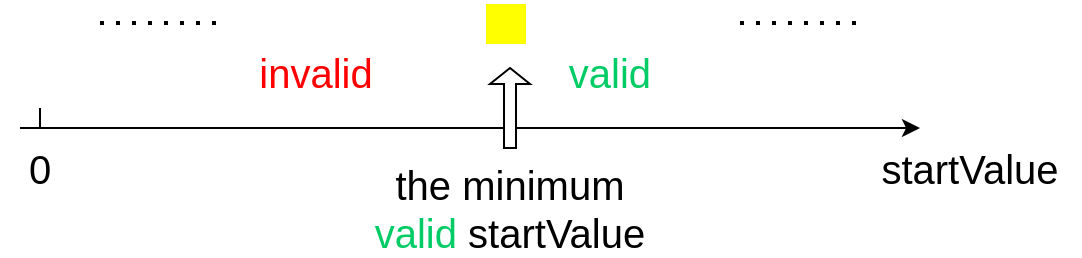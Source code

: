 <mxfile version="15.4.1" type="github">
  <diagram id="AEQYp4O1t-IQ-jwBRmct" name="Page-1">
    <mxGraphModel dx="1038" dy="579" grid="1" gridSize="10" guides="1" tooltips="1" connect="1" arrows="1" fold="1" page="1" pageScale="1" pageWidth="850" pageHeight="1100" math="0" shadow="0">
      <root>
        <mxCell id="0" />
        <mxCell id="1" parent="0" />
        <mxCell id="IQzbp1bgOjGsrtWS4UyJ-2" value="" style="endArrow=classic;html=1;fontColor=#FF0000;rounded=0;jumpStyle=none;startArrow=none;" parent="1" edge="1">
          <mxGeometry width="50" height="50" relative="1" as="geometry">
            <mxPoint x="270" y="360" as="sourcePoint" />
            <mxPoint x="500" y="360" as="targetPoint" />
          </mxGeometry>
        </mxCell>
        <mxCell id="IQzbp1bgOjGsrtWS4UyJ-3" value="" style="shape=image;html=1;verticalAlign=top;verticalLabelPosition=bottom;labelBackgroundColor=#ffffff;imageAspect=0;aspect=fixed;image=https://cdn1.iconfinder.com/data/icons/silk2/cross.png;sketch=0;fontColor=#FF0000;" parent="1" vertex="1">
          <mxGeometry x="160" y="300" width="16" height="16" as="geometry" />
        </mxCell>
        <mxCell id="IQzbp1bgOjGsrtWS4UyJ-5" value="" style="shape=image;html=1;verticalAlign=top;verticalLabelPosition=bottom;labelBackgroundColor=#ffffff;imageAspect=0;aspect=fixed;image=https://cdn1.iconfinder.com/data/icons/silk2/cross.png;sketch=0;fontColor=#FF0000;" parent="1" vertex="1">
          <mxGeometry x="190" y="300" width="16" height="16" as="geometry" />
        </mxCell>
        <mxCell id="IQzbp1bgOjGsrtWS4UyJ-6" value="" style="shape=image;html=1;verticalAlign=top;verticalLabelPosition=bottom;labelBackgroundColor=#ffffff;imageAspect=0;aspect=fixed;image=https://cdn1.iconfinder.com/data/icons/silk2/cross.png;sketch=0;fontColor=#FF0000;" parent="1" vertex="1">
          <mxGeometry x="220" y="300" width="16" height="16" as="geometry" />
        </mxCell>
        <mxCell id="IQzbp1bgOjGsrtWS4UyJ-7" value="" style="shape=image;html=1;verticalAlign=top;verticalLabelPosition=bottom;labelBackgroundColor=#ffffff;imageAspect=0;aspect=fixed;image=https://cdn1.iconfinder.com/data/icons/silk2/cross.png;sketch=0;fontColor=#FF0000;" parent="1" vertex="1">
          <mxGeometry x="250" y="300" width="16" height="16" as="geometry" />
        </mxCell>
        <mxCell id="IQzbp1bgOjGsrtWS4UyJ-8" value="" style="shape=image;html=1;verticalAlign=top;verticalLabelPosition=bottom;labelBackgroundColor=#ffffff;imageAspect=0;aspect=fixed;image=https://cdn3.iconfinder.com/data/icons/flat-actions-icons-9/512/Tick_Mark-128.png;sketch=0;fontColor=#FF0000;imageBackground=#FFFF00;" parent="1" vertex="1">
          <mxGeometry x="283" y="298" width="20" height="20" as="geometry" />
        </mxCell>
        <mxCell id="IQzbp1bgOjGsrtWS4UyJ-9" value="" style="shape=image;html=1;verticalAlign=top;verticalLabelPosition=bottom;labelBackgroundColor=#ffffff;imageAspect=0;aspect=fixed;image=https://cdn3.iconfinder.com/data/icons/flat-actions-icons-9/512/Tick_Mark-128.png;sketch=0;fontColor=#FF0000;" parent="1" vertex="1">
          <mxGeometry x="313" y="298" width="20" height="20" as="geometry" />
        </mxCell>
        <mxCell id="IQzbp1bgOjGsrtWS4UyJ-10" value="" style="shape=image;html=1;verticalAlign=top;verticalLabelPosition=bottom;labelBackgroundColor=#ffffff;imageAspect=0;aspect=fixed;image=https://cdn3.iconfinder.com/data/icons/flat-actions-icons-9/512/Tick_Mark-128.png;sketch=0;fontColor=#FF0000;" parent="1" vertex="1">
          <mxGeometry x="343" y="298" width="20" height="20" as="geometry" />
        </mxCell>
        <mxCell id="IQzbp1bgOjGsrtWS4UyJ-11" value="" style="shape=image;html=1;verticalAlign=top;verticalLabelPosition=bottom;labelBackgroundColor=#ffffff;imageAspect=0;aspect=fixed;image=https://cdn3.iconfinder.com/data/icons/flat-actions-icons-9/512/Tick_Mark-128.png;sketch=0;fontColor=#FF0000;" parent="1" vertex="1">
          <mxGeometry x="373" y="298" width="20" height="20" as="geometry" />
        </mxCell>
        <mxCell id="IQzbp1bgOjGsrtWS4UyJ-13" value="" style="endArrow=none;dashed=1;html=1;dashPattern=1 3;strokeWidth=2;fontColor=#FF0000;" parent="1" edge="1">
          <mxGeometry width="50" height="50" relative="1" as="geometry">
            <mxPoint x="410" y="307.5" as="sourcePoint" />
            <mxPoint x="470" y="307.5" as="targetPoint" />
          </mxGeometry>
        </mxCell>
        <mxCell id="IQzbp1bgOjGsrtWS4UyJ-15" value="" style="endArrow=none;dashed=1;html=1;dashPattern=1 3;strokeWidth=2;fontColor=#FF0000;" parent="1" edge="1">
          <mxGeometry width="50" height="50" relative="1" as="geometry">
            <mxPoint x="90" y="307.5" as="sourcePoint" />
            <mxPoint x="150" y="307.5" as="targetPoint" />
          </mxGeometry>
        </mxCell>
        <mxCell id="IQzbp1bgOjGsrtWS4UyJ-16" value="&lt;font color=&quot;#000000&quot; style=&quot;font-size: 20px&quot;&gt;startValue&lt;/font&gt;" style="text;html=1;strokeColor=none;fillColor=none;align=center;verticalAlign=middle;whiteSpace=wrap;rounded=0;sketch=0;fontColor=#FF0000;" parent="1" vertex="1">
          <mxGeometry x="470" y="370" width="110" height="20" as="geometry" />
        </mxCell>
        <mxCell id="IQzbp1bgOjGsrtWS4UyJ-18" value="" style="endArrow=none;html=1;fontColor=#FF0000;" parent="1" edge="1">
          <mxGeometry width="50" height="50" relative="1" as="geometry">
            <mxPoint x="60" y="360" as="sourcePoint" />
            <mxPoint x="60" y="350" as="targetPoint" />
          </mxGeometry>
        </mxCell>
        <mxCell id="IQzbp1bgOjGsrtWS4UyJ-19" value="&lt;font color=&quot;#000000&quot; style=&quot;font-size: 20px&quot;&gt;0&lt;/font&gt;" style="text;html=1;strokeColor=none;fillColor=none;align=center;verticalAlign=middle;whiteSpace=wrap;rounded=0;sketch=0;fontColor=#FF0000;" parent="1" vertex="1">
          <mxGeometry x="40" y="370" width="40" height="20" as="geometry" />
        </mxCell>
        <mxCell id="IQzbp1bgOjGsrtWS4UyJ-24" value="&lt;font style=&quot;font-size: 20px&quot;&gt;&lt;font color=&quot;#000000&quot;&gt;the minimum&lt;/font&gt;&lt;br&gt;&lt;font color=&quot;#00cc66&quot;&gt;valid&lt;/font&gt;&lt;/font&gt;&lt;font color=&quot;#000000&quot; style=&quot;font-size: 20px&quot;&gt; startValue&lt;/font&gt;" style="text;html=1;strokeColor=none;fillColor=none;align=center;verticalAlign=middle;whiteSpace=wrap;rounded=0;sketch=0;fontColor=#FF0000;" parent="1" vertex="1">
          <mxGeometry x="179" y="390" width="232" height="20" as="geometry" />
        </mxCell>
        <mxCell id="ytEIKpZikr7nponMzxIn-1" value="&lt;font style=&quot;font-size: 20px&quot;&gt;&lt;br&gt;invalid&lt;/font&gt;" style="text;html=1;strokeColor=none;fillColor=none;align=center;verticalAlign=middle;whiteSpace=wrap;rounded=0;sketch=0;fontColor=#FF0000;" vertex="1" parent="1">
          <mxGeometry x="83" y="310" width="230" height="20" as="geometry" />
        </mxCell>
        <mxCell id="ytEIKpZikr7nponMzxIn-3" value="&lt;font style=&quot;font-size: 20px&quot;&gt;&lt;br&gt;valid&lt;/font&gt;" style="text;html=1;strokeColor=none;fillColor=none;align=center;verticalAlign=middle;whiteSpace=wrap;rounded=0;sketch=0;fontColor=#00CC66;" vertex="1" parent="1">
          <mxGeometry x="230" y="310" width="230" height="20" as="geometry" />
        </mxCell>
        <mxCell id="ytEIKpZikr7nponMzxIn-6" value="" style="shape=singleArrow;direction=north;whiteSpace=wrap;html=1;labelBorderColor=#FF0000;fontSize=20;fontColor=#00CC66;align=center;labelBackgroundColor=#00CC66;" vertex="1" parent="1">
          <mxGeometry x="285" y="330" width="20" height="40" as="geometry" />
        </mxCell>
        <mxCell id="ytEIKpZikr7nponMzxIn-9" value="" style="endArrow=none;html=1;fontColor=#FF0000;rounded=0;jumpStyle=none;" edge="1" parent="1">
          <mxGeometry width="50" height="50" relative="1" as="geometry">
            <mxPoint x="50" y="360" as="sourcePoint" />
            <mxPoint x="280" y="360" as="targetPoint" />
          </mxGeometry>
        </mxCell>
      </root>
    </mxGraphModel>
  </diagram>
</mxfile>
